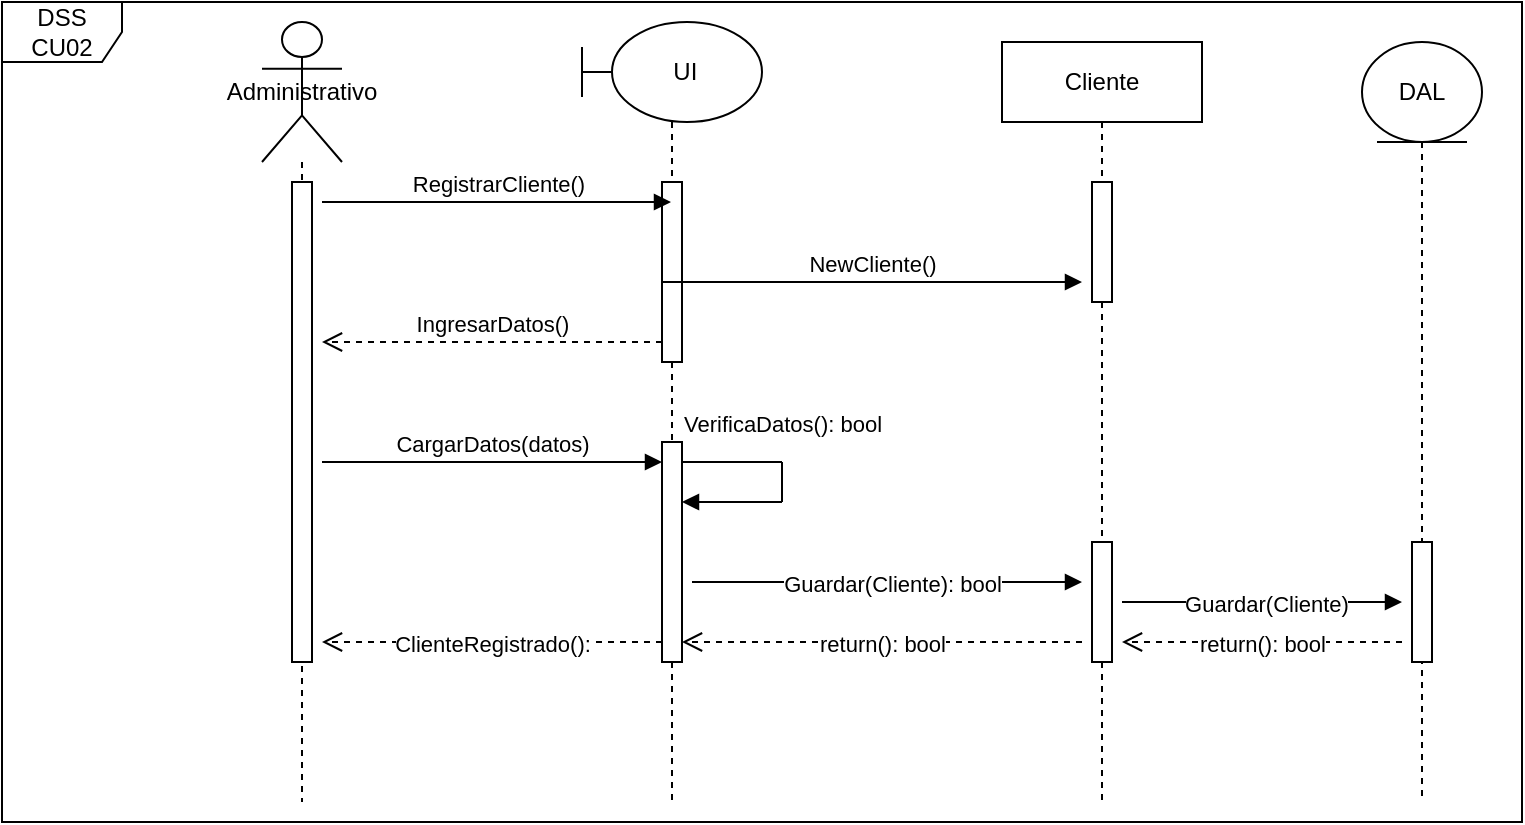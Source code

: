 <mxfile version="24.3.1" type="device">
  <diagram name="Page-1" id="2YBvvXClWsGukQMizWep">
    <mxGraphModel dx="984" dy="566" grid="1" gridSize="10" guides="1" tooltips="1" connect="1" arrows="1" fold="1" page="1" pageScale="1" pageWidth="850" pageHeight="1100" math="0" shadow="0">
      <root>
        <mxCell id="0" />
        <mxCell id="1" parent="0" />
        <mxCell id="aM9ryv3xv72pqoxQDRHE-1" value="Cliente" style="shape=umlLifeline;perimeter=lifelinePerimeter;whiteSpace=wrap;html=1;container=0;dropTarget=0;collapsible=0;recursiveResize=0;outlineConnect=0;portConstraint=eastwest;newEdgeStyle={&quot;edgeStyle&quot;:&quot;elbowEdgeStyle&quot;,&quot;elbow&quot;:&quot;vertical&quot;,&quot;curved&quot;:0,&quot;rounded&quot;:0};" parent="1" vertex="1">
          <mxGeometry x="500" y="100" width="100" height="380" as="geometry" />
        </mxCell>
        <mxCell id="aM9ryv3xv72pqoxQDRHE-2" value="" style="html=1;points=[];perimeter=orthogonalPerimeter;outlineConnect=0;targetShapes=umlLifeline;portConstraint=eastwest;newEdgeStyle={&quot;edgeStyle&quot;:&quot;elbowEdgeStyle&quot;,&quot;elbow&quot;:&quot;vertical&quot;,&quot;curved&quot;:0,&quot;rounded&quot;:0};" parent="aM9ryv3xv72pqoxQDRHE-1" vertex="1">
          <mxGeometry x="45" y="70" width="10" height="60" as="geometry" />
        </mxCell>
        <mxCell id="9SJIruhlG6flhjVITpUi-18" value="" style="html=1;points=[];perimeter=orthogonalPerimeter;outlineConnect=0;targetShapes=umlLifeline;portConstraint=eastwest;newEdgeStyle={&quot;edgeStyle&quot;:&quot;elbowEdgeStyle&quot;,&quot;elbow&quot;:&quot;vertical&quot;,&quot;curved&quot;:0,&quot;rounded&quot;:0};" parent="aM9ryv3xv72pqoxQDRHE-1" vertex="1">
          <mxGeometry x="45" y="250" width="10" height="60" as="geometry" />
        </mxCell>
        <mxCell id="9SJIruhlG6flhjVITpUi-4" value="Administrativo" style="shape=umlLifeline;perimeter=lifelinePerimeter;whiteSpace=wrap;html=1;container=1;dropTarget=0;collapsible=0;recursiveResize=0;outlineConnect=0;portConstraint=eastwest;newEdgeStyle={&quot;curved&quot;:0,&quot;rounded&quot;:0};participant=umlActor;size=70;" parent="1" vertex="1">
          <mxGeometry x="130" y="90" width="40" height="390" as="geometry" />
        </mxCell>
        <mxCell id="9SJIruhlG6flhjVITpUi-10" value="" style="html=1;points=[];perimeter=orthogonalPerimeter;outlineConnect=0;targetShapes=umlLifeline;portConstraint=eastwest;newEdgeStyle={&quot;edgeStyle&quot;:&quot;elbowEdgeStyle&quot;,&quot;elbow&quot;:&quot;vertical&quot;,&quot;curved&quot;:0,&quot;rounded&quot;:0};" parent="9SJIruhlG6flhjVITpUi-4" vertex="1">
          <mxGeometry x="15" y="80" width="10" height="240" as="geometry" />
        </mxCell>
        <mxCell id="9SJIruhlG6flhjVITpUi-5" value="&amp;nbsp; &amp;nbsp; UI" style="shape=umlLifeline;perimeter=lifelinePerimeter;whiteSpace=wrap;html=1;container=1;dropTarget=0;collapsible=0;recursiveResize=0;outlineConnect=0;portConstraint=eastwest;newEdgeStyle={&quot;curved&quot;:0,&quot;rounded&quot;:0};participant=umlBoundary;size=50;" parent="1" vertex="1">
          <mxGeometry x="290" y="90" width="90" height="390" as="geometry" />
        </mxCell>
        <mxCell id="9SJIruhlG6flhjVITpUi-11" value="" style="html=1;points=[];perimeter=orthogonalPerimeter;outlineConnect=0;targetShapes=umlLifeline;portConstraint=eastwest;newEdgeStyle={&quot;edgeStyle&quot;:&quot;elbowEdgeStyle&quot;,&quot;elbow&quot;:&quot;vertical&quot;,&quot;curved&quot;:0,&quot;rounded&quot;:0};" parent="9SJIruhlG6flhjVITpUi-5" vertex="1">
          <mxGeometry x="40" y="80" width="10" height="90" as="geometry" />
        </mxCell>
        <mxCell id="9SJIruhlG6flhjVITpUi-12" value="" style="html=1;points=[];perimeter=orthogonalPerimeter;outlineConnect=0;targetShapes=umlLifeline;portConstraint=eastwest;newEdgeStyle={&quot;edgeStyle&quot;:&quot;elbowEdgeStyle&quot;,&quot;elbow&quot;:&quot;vertical&quot;,&quot;curved&quot;:0,&quot;rounded&quot;:0};" parent="9SJIruhlG6flhjVITpUi-5" vertex="1">
          <mxGeometry x="40" y="210" width="10" height="110" as="geometry" />
        </mxCell>
        <mxCell id="9SJIruhlG6flhjVITpUi-6" value="RegistrarCliente()" style="html=1;verticalAlign=bottom;endArrow=block;curved=0;rounded=0;" parent="1" target="9SJIruhlG6flhjVITpUi-5" edge="1">
          <mxGeometry width="80" relative="1" as="geometry">
            <mxPoint x="160" y="180" as="sourcePoint" />
            <mxPoint x="230" y="180" as="targetPoint" />
          </mxGeometry>
        </mxCell>
        <mxCell id="9SJIruhlG6flhjVITpUi-8" value="NewCliente()" style="html=1;verticalAlign=bottom;endArrow=block;curved=0;rounded=0;" parent="1" edge="1">
          <mxGeometry width="80" relative="1" as="geometry">
            <mxPoint x="330" y="220" as="sourcePoint" />
            <mxPoint x="540" y="220" as="targetPoint" />
          </mxGeometry>
        </mxCell>
        <mxCell id="9SJIruhlG6flhjVITpUi-9" value="IngresarDatos()" style="html=1;verticalAlign=bottom;endArrow=open;dashed=1;endSize=8;curved=0;rounded=0;" parent="1" edge="1">
          <mxGeometry relative="1" as="geometry">
            <mxPoint x="330" y="250" as="sourcePoint" />
            <mxPoint x="160" y="250" as="targetPoint" />
          </mxGeometry>
        </mxCell>
        <mxCell id="9SJIruhlG6flhjVITpUi-13" value="CargarDatos(datos)" style="html=1;verticalAlign=bottom;endArrow=block;curved=0;rounded=0;" parent="1" target="9SJIruhlG6flhjVITpUi-12" edge="1">
          <mxGeometry width="80" relative="1" as="geometry">
            <mxPoint x="160" y="310" as="sourcePoint" />
            <mxPoint x="325" y="310" as="targetPoint" />
          </mxGeometry>
        </mxCell>
        <mxCell id="9SJIruhlG6flhjVITpUi-15" value="" style="endArrow=none;html=1;rounded=0;" parent="1" edge="1">
          <mxGeometry width="50" height="50" relative="1" as="geometry">
            <mxPoint x="340" y="310" as="sourcePoint" />
            <mxPoint x="390" y="310" as="targetPoint" />
          </mxGeometry>
        </mxCell>
        <mxCell id="9SJIruhlG6flhjVITpUi-16" value="" style="endArrow=none;html=1;rounded=0;" parent="1" edge="1">
          <mxGeometry width="50" height="50" relative="1" as="geometry">
            <mxPoint x="390" y="330" as="sourcePoint" />
            <mxPoint x="390" y="310" as="targetPoint" />
          </mxGeometry>
        </mxCell>
        <mxCell id="9SJIruhlG6flhjVITpUi-17" value="VerificaDatos(): bool" style="html=1;verticalAlign=bottom;endArrow=block;curved=0;rounded=0;" parent="1" target="9SJIruhlG6flhjVITpUi-12" edge="1">
          <mxGeometry x="-1" y="-30" width="80" relative="1" as="geometry">
            <mxPoint x="390" y="330" as="sourcePoint" />
            <mxPoint x="470" y="300" as="targetPoint" />
            <mxPoint as="offset" />
          </mxGeometry>
        </mxCell>
        <mxCell id="9SJIruhlG6flhjVITpUi-19" value="Guardar(Cliente): bool" style="html=1;verticalAlign=bottom;endArrow=block;curved=0;rounded=0;" parent="1" edge="1">
          <mxGeometry x="0.027" y="-10" width="80" relative="1" as="geometry">
            <mxPoint x="345" y="370" as="sourcePoint" />
            <mxPoint x="540" y="370" as="targetPoint" />
            <mxPoint as="offset" />
          </mxGeometry>
        </mxCell>
        <mxCell id="9SJIruhlG6flhjVITpUi-20" value="return(): bool" style="html=1;verticalAlign=bottom;endArrow=open;dashed=1;endSize=8;curved=0;rounded=0;" parent="1" edge="1">
          <mxGeometry y="10" relative="1" as="geometry">
            <mxPoint x="540" y="400" as="sourcePoint" />
            <mxPoint x="340" y="400" as="targetPoint" />
            <mxPoint as="offset" />
          </mxGeometry>
        </mxCell>
        <mxCell id="9SJIruhlG6flhjVITpUi-21" value="ClienteRegistrado():" style="html=1;verticalAlign=bottom;endArrow=open;dashed=1;endSize=8;curved=0;rounded=0;" parent="1" edge="1">
          <mxGeometry y="10" relative="1" as="geometry">
            <mxPoint x="330" y="400" as="sourcePoint" />
            <mxPoint x="160" y="400" as="targetPoint" />
            <mxPoint as="offset" />
          </mxGeometry>
        </mxCell>
        <mxCell id="9SJIruhlG6flhjVITpUi-22" value="DSS CU02" style="shape=umlFrame;whiteSpace=wrap;html=1;pointerEvents=0;" parent="1" vertex="1">
          <mxGeometry y="80" width="760" height="410" as="geometry" />
        </mxCell>
        <mxCell id="YUCMajisRBBckRvMHvTP-1" value="DAL" style="shape=umlLifeline;perimeter=lifelinePerimeter;whiteSpace=wrap;html=1;container=1;dropTarget=0;collapsible=0;recursiveResize=0;outlineConnect=0;portConstraint=eastwest;newEdgeStyle={&quot;curved&quot;:0,&quot;rounded&quot;:0};participant=umlEntity;size=50;" vertex="1" parent="1">
          <mxGeometry x="680" y="100" width="60" height="380" as="geometry" />
        </mxCell>
        <mxCell id="YUCMajisRBBckRvMHvTP-2" value="" style="html=1;points=[];perimeter=orthogonalPerimeter;outlineConnect=0;targetShapes=umlLifeline;portConstraint=eastwest;newEdgeStyle={&quot;edgeStyle&quot;:&quot;elbowEdgeStyle&quot;,&quot;elbow&quot;:&quot;vertical&quot;,&quot;curved&quot;:0,&quot;rounded&quot;:0};" vertex="1" parent="YUCMajisRBBckRvMHvTP-1">
          <mxGeometry x="25" y="250" width="10" height="60" as="geometry" />
        </mxCell>
        <mxCell id="YUCMajisRBBckRvMHvTP-4" value="Guardar(Cliente)" style="html=1;verticalAlign=bottom;endArrow=block;curved=0;rounded=0;" edge="1" parent="1">
          <mxGeometry x="0.027" y="-10" width="80" relative="1" as="geometry">
            <mxPoint x="560" y="380" as="sourcePoint" />
            <mxPoint x="700" y="380" as="targetPoint" />
            <mxPoint as="offset" />
          </mxGeometry>
        </mxCell>
        <mxCell id="YUCMajisRBBckRvMHvTP-5" value="return(): bool" style="html=1;verticalAlign=bottom;endArrow=open;dashed=1;endSize=8;curved=0;rounded=0;" edge="1" parent="1">
          <mxGeometry y="10" relative="1" as="geometry">
            <mxPoint x="700" y="400" as="sourcePoint" />
            <mxPoint x="560" y="400" as="targetPoint" />
            <mxPoint as="offset" />
          </mxGeometry>
        </mxCell>
      </root>
    </mxGraphModel>
  </diagram>
</mxfile>
